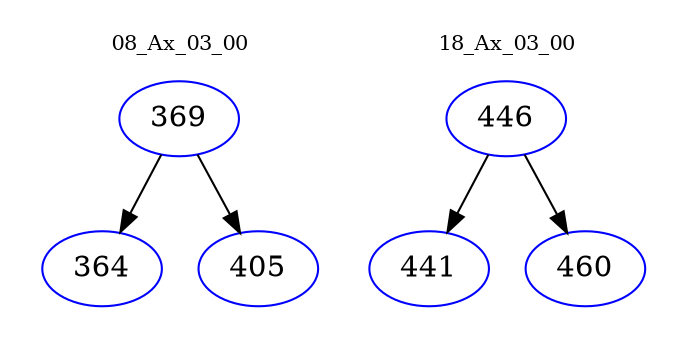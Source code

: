 digraph{
subgraph cluster_0 {
color = white
label = "08_Ax_03_00";
fontsize=10;
T0_369 [label="369", color="blue"]
T0_369 -> T0_364 [color="black"]
T0_364 [label="364", color="blue"]
T0_369 -> T0_405 [color="black"]
T0_405 [label="405", color="blue"]
}
subgraph cluster_1 {
color = white
label = "18_Ax_03_00";
fontsize=10;
T1_446 [label="446", color="blue"]
T1_446 -> T1_441 [color="black"]
T1_441 [label="441", color="blue"]
T1_446 -> T1_460 [color="black"]
T1_460 [label="460", color="blue"]
}
}
